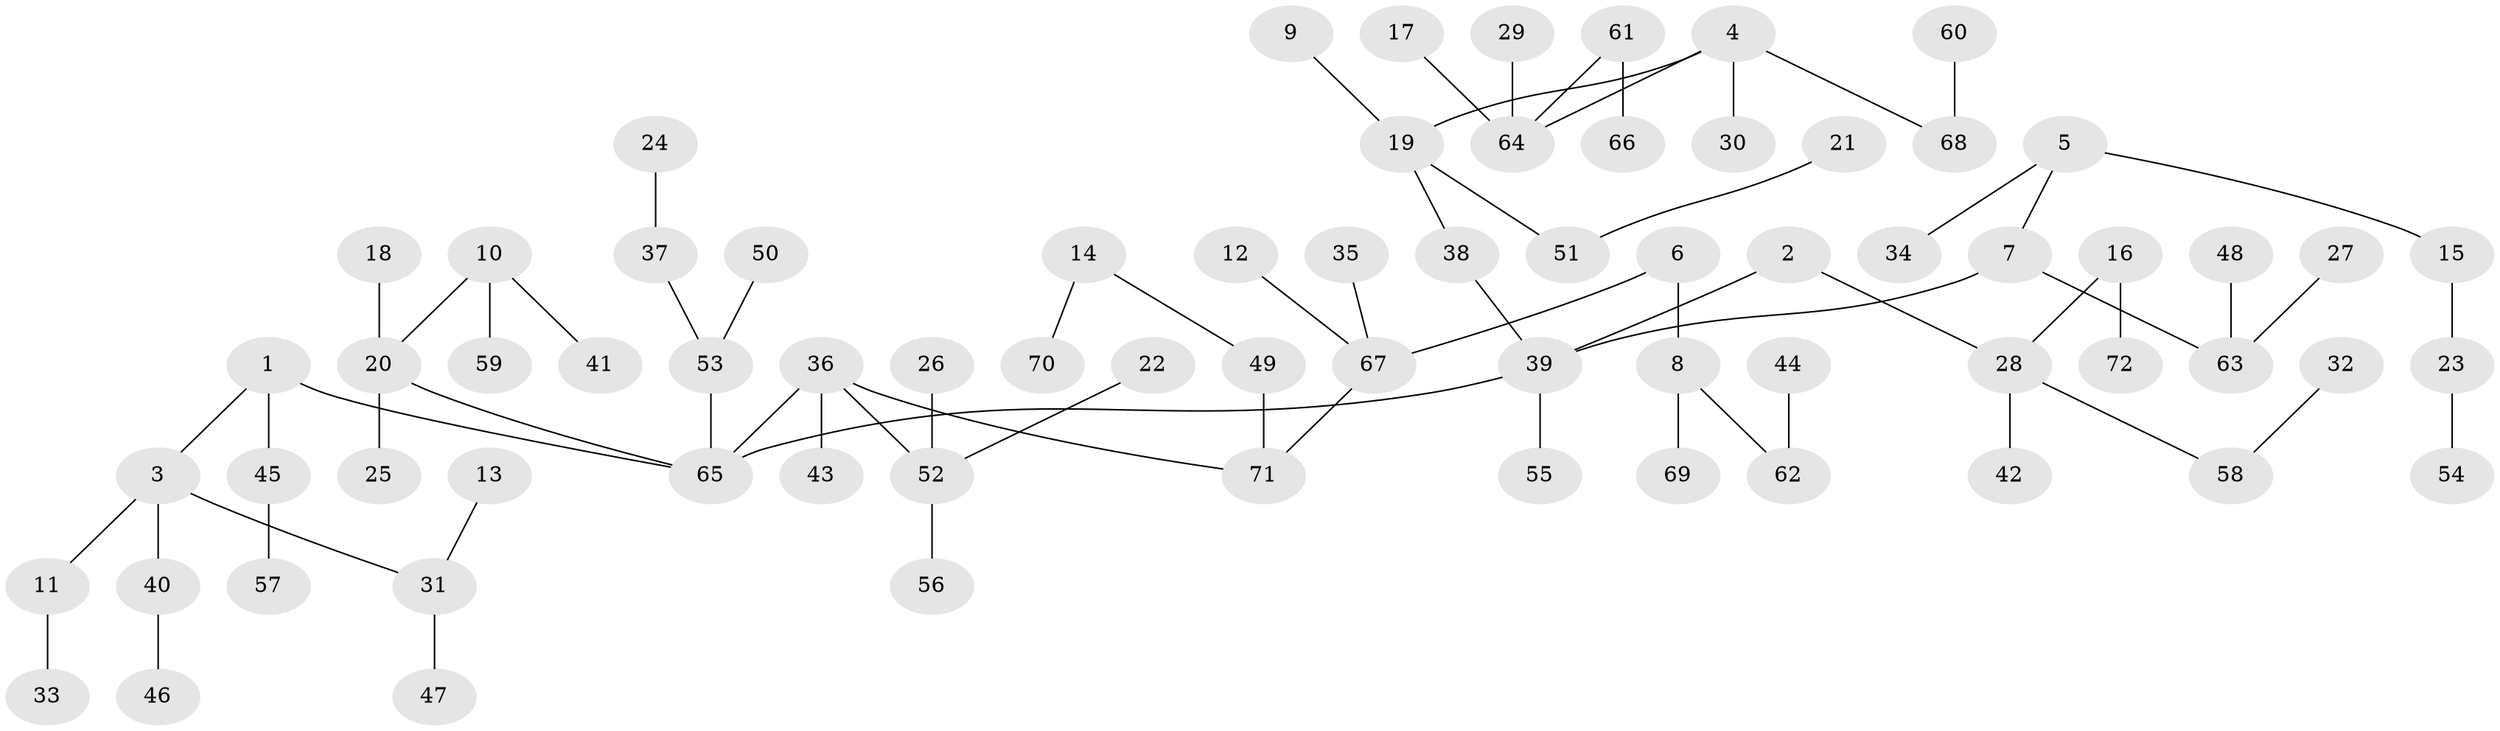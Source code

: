 // original degree distribution, {7: 0.013986013986013986, 5: 0.04895104895104895, 3: 0.11888111888111888, 2: 0.23076923076923078, 6: 0.013986013986013986, 4: 0.055944055944055944, 1: 0.5174825174825175}
// Generated by graph-tools (version 1.1) at 2025/02/03/09/25 03:02:31]
// undirected, 72 vertices, 71 edges
graph export_dot {
graph [start="1"]
  node [color=gray90,style=filled];
  1;
  2;
  3;
  4;
  5;
  6;
  7;
  8;
  9;
  10;
  11;
  12;
  13;
  14;
  15;
  16;
  17;
  18;
  19;
  20;
  21;
  22;
  23;
  24;
  25;
  26;
  27;
  28;
  29;
  30;
  31;
  32;
  33;
  34;
  35;
  36;
  37;
  38;
  39;
  40;
  41;
  42;
  43;
  44;
  45;
  46;
  47;
  48;
  49;
  50;
  51;
  52;
  53;
  54;
  55;
  56;
  57;
  58;
  59;
  60;
  61;
  62;
  63;
  64;
  65;
  66;
  67;
  68;
  69;
  70;
  71;
  72;
  1 -- 3 [weight=1.0];
  1 -- 45 [weight=1.0];
  1 -- 65 [weight=1.0];
  2 -- 28 [weight=1.0];
  2 -- 39 [weight=1.0];
  3 -- 11 [weight=1.0];
  3 -- 31 [weight=1.0];
  3 -- 40 [weight=1.0];
  4 -- 19 [weight=1.0];
  4 -- 30 [weight=1.0];
  4 -- 64 [weight=1.0];
  4 -- 68 [weight=1.0];
  5 -- 7 [weight=1.0];
  5 -- 15 [weight=1.0];
  5 -- 34 [weight=1.0];
  6 -- 8 [weight=1.0];
  6 -- 67 [weight=1.0];
  7 -- 39 [weight=1.0];
  7 -- 63 [weight=1.0];
  8 -- 62 [weight=1.0];
  8 -- 69 [weight=1.0];
  9 -- 19 [weight=1.0];
  10 -- 20 [weight=1.0];
  10 -- 41 [weight=1.0];
  10 -- 59 [weight=1.0];
  11 -- 33 [weight=1.0];
  12 -- 67 [weight=1.0];
  13 -- 31 [weight=1.0];
  14 -- 49 [weight=1.0];
  14 -- 70 [weight=1.0];
  15 -- 23 [weight=1.0];
  16 -- 28 [weight=1.0];
  16 -- 72 [weight=1.0];
  17 -- 64 [weight=1.0];
  18 -- 20 [weight=1.0];
  19 -- 38 [weight=1.0];
  19 -- 51 [weight=1.0];
  20 -- 25 [weight=1.0];
  20 -- 65 [weight=1.0];
  21 -- 51 [weight=1.0];
  22 -- 52 [weight=1.0];
  23 -- 54 [weight=1.0];
  24 -- 37 [weight=1.0];
  26 -- 52 [weight=1.0];
  27 -- 63 [weight=1.0];
  28 -- 42 [weight=1.0];
  28 -- 58 [weight=1.0];
  29 -- 64 [weight=1.0];
  31 -- 47 [weight=1.0];
  32 -- 58 [weight=1.0];
  35 -- 67 [weight=1.0];
  36 -- 43 [weight=1.0];
  36 -- 52 [weight=1.0];
  36 -- 65 [weight=1.0];
  36 -- 71 [weight=1.0];
  37 -- 53 [weight=1.0];
  38 -- 39 [weight=1.0];
  39 -- 55 [weight=1.0];
  39 -- 65 [weight=1.0];
  40 -- 46 [weight=1.0];
  44 -- 62 [weight=1.0];
  45 -- 57 [weight=1.0];
  48 -- 63 [weight=1.0];
  49 -- 71 [weight=1.0];
  50 -- 53 [weight=1.0];
  52 -- 56 [weight=1.0];
  53 -- 65 [weight=1.0];
  60 -- 68 [weight=1.0];
  61 -- 64 [weight=1.0];
  61 -- 66 [weight=1.0];
  67 -- 71 [weight=1.0];
}
